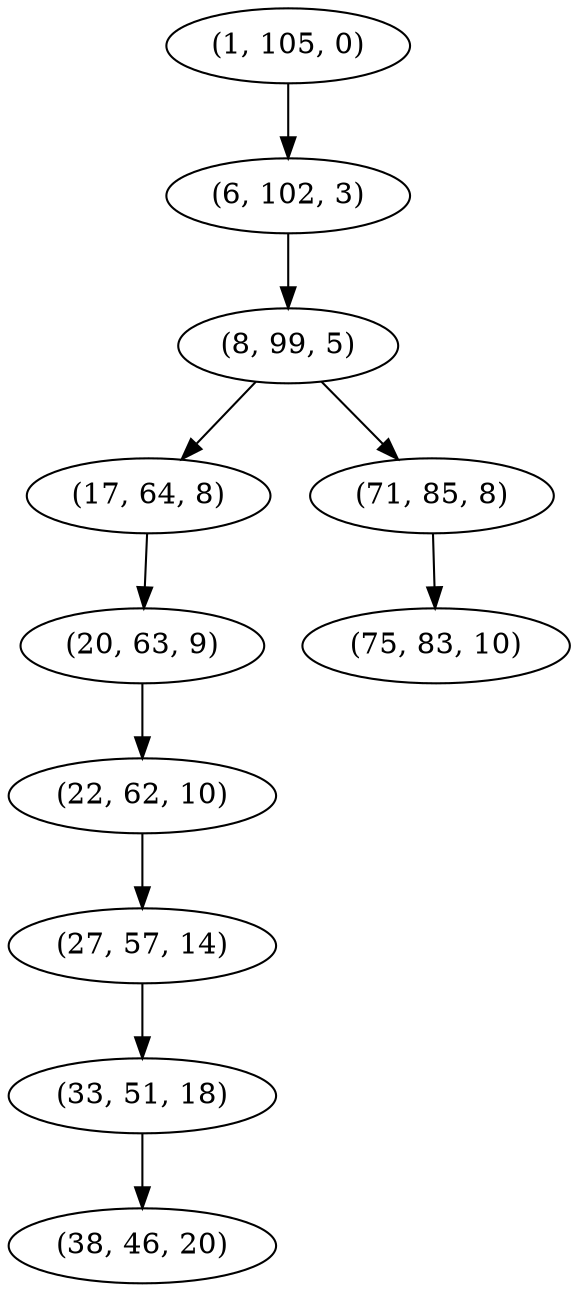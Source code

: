 digraph tree {
    "(1, 105, 0)";
    "(6, 102, 3)";
    "(8, 99, 5)";
    "(17, 64, 8)";
    "(20, 63, 9)";
    "(22, 62, 10)";
    "(27, 57, 14)";
    "(33, 51, 18)";
    "(38, 46, 20)";
    "(71, 85, 8)";
    "(75, 83, 10)";
    "(1, 105, 0)" -> "(6, 102, 3)";
    "(6, 102, 3)" -> "(8, 99, 5)";
    "(8, 99, 5)" -> "(17, 64, 8)";
    "(8, 99, 5)" -> "(71, 85, 8)";
    "(17, 64, 8)" -> "(20, 63, 9)";
    "(20, 63, 9)" -> "(22, 62, 10)";
    "(22, 62, 10)" -> "(27, 57, 14)";
    "(27, 57, 14)" -> "(33, 51, 18)";
    "(33, 51, 18)" -> "(38, 46, 20)";
    "(71, 85, 8)" -> "(75, 83, 10)";
}
